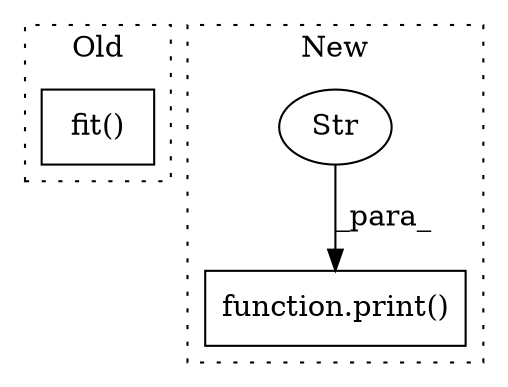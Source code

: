digraph G {
subgraph cluster0 {
1 [label="fit()" a="75" s="16350,16555" l="68,1" shape="box"];
label = "Old";
style="dotted";
}
subgraph cluster1 {
2 [label="function.print()" a="75" s="15103,15138" l="6,1" shape="box"];
3 [label="Str" a="66" s="15109" l="29" shape="ellipse"];
label = "New";
style="dotted";
}
3 -> 2 [label="_para_"];
}